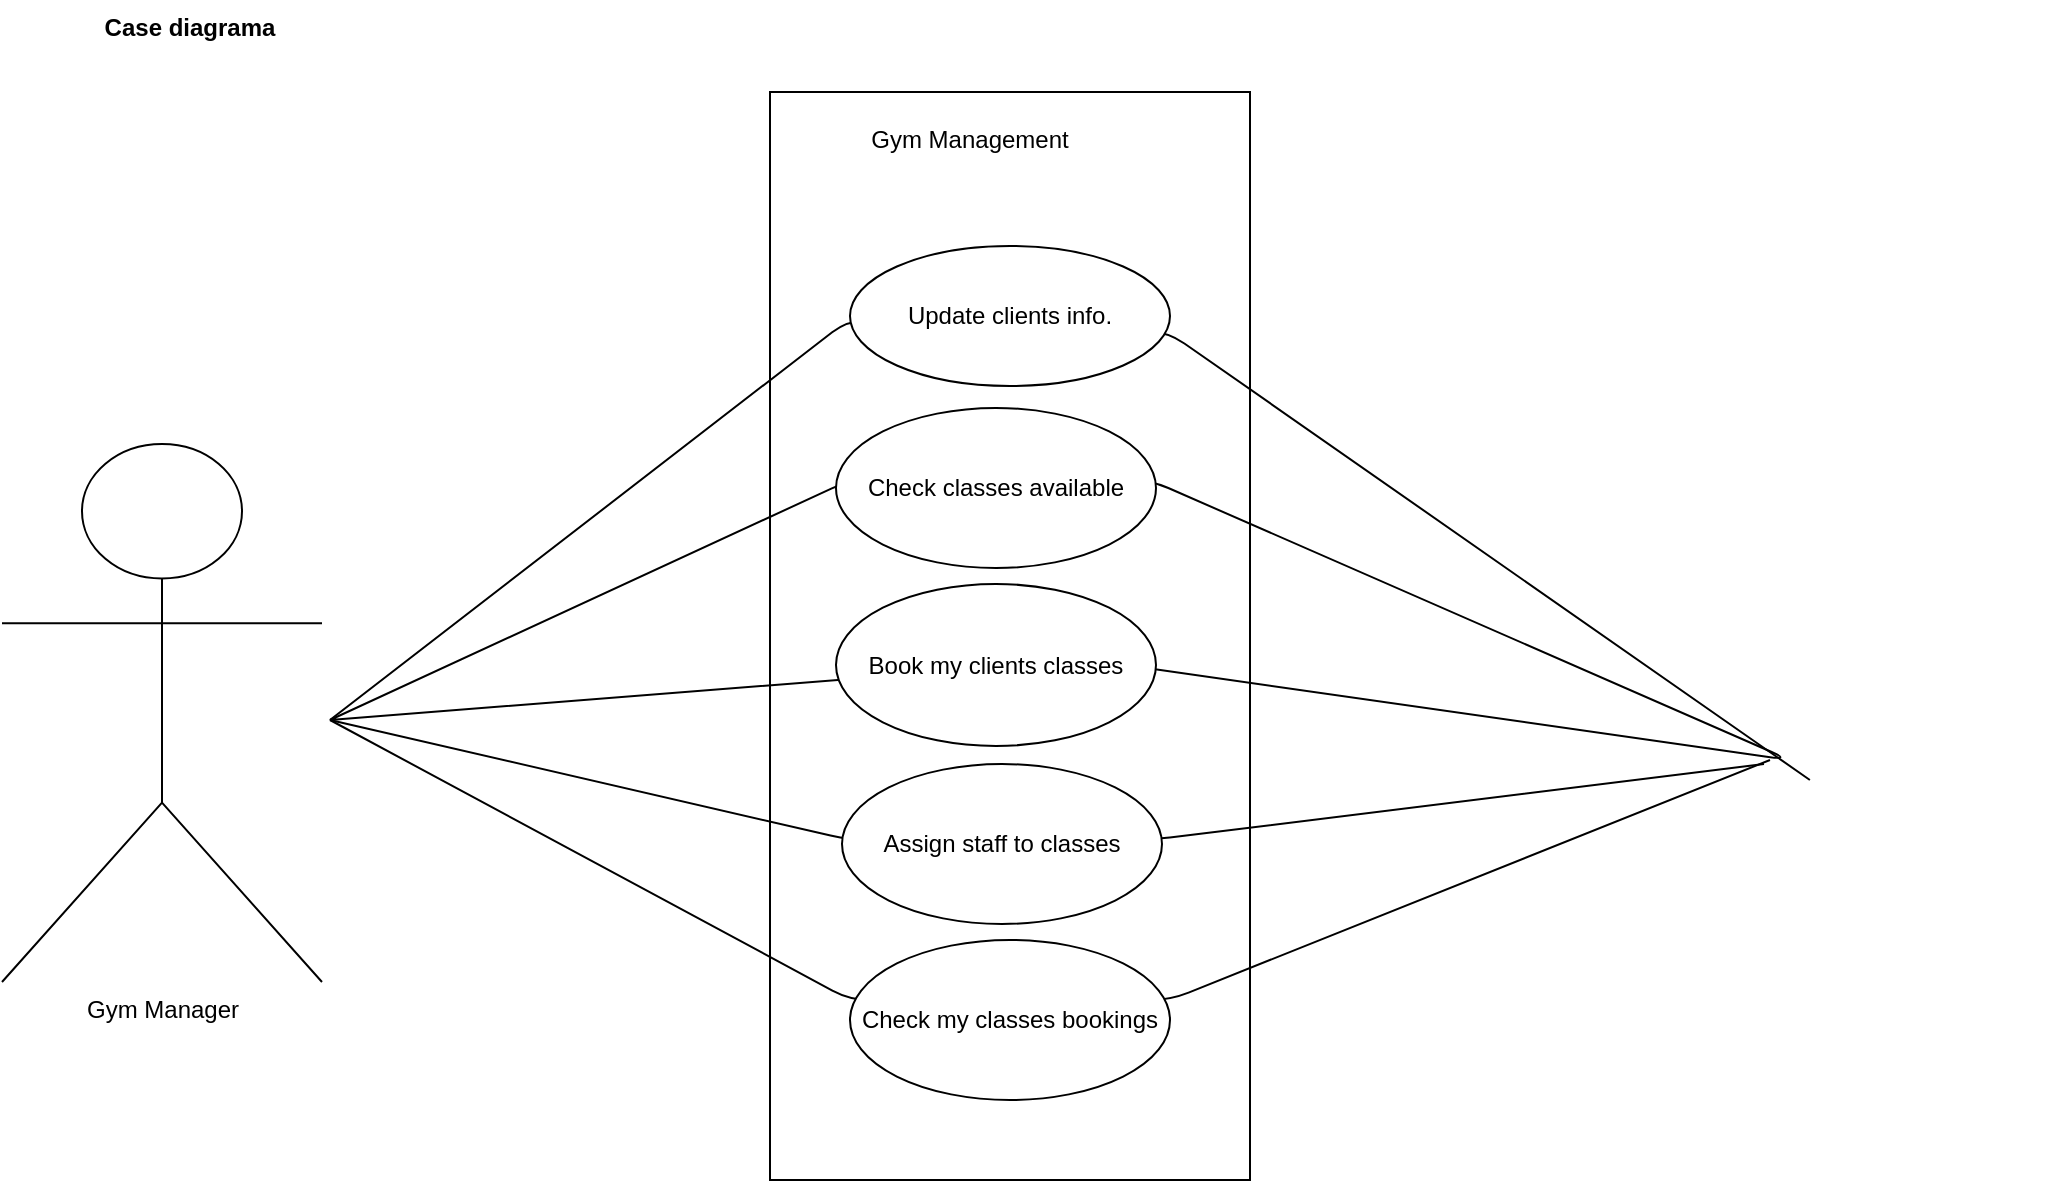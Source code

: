 <mxfile version="10.7.1" type="device"><diagram id="jSFIQ-x-wB320m3DkFy_" name="Page-1"><mxGraphModel dx="1836" dy="934" grid="1" gridSize="10" guides="1" tooltips="1" connect="1" arrows="1" fold="1" page="1" pageScale="1" pageWidth="1169" pageHeight="827" math="0" shadow="0"><root><mxCell id="0"/><mxCell id="1" parent="0"/><mxCell id="kzND4G2pINAPlI4lWoD5-70" value="" style="rounded=0;whiteSpace=wrap;html=1;" vertex="1" parent="1"><mxGeometry x="460" y="76" width="240" height="544" as="geometry"/></mxCell><mxCell id="kzND4G2pINAPlI4lWoD5-22" value="Gym Manager" style="shape=umlActor;verticalLabelPosition=bottom;labelBackgroundColor=#ffffff;verticalAlign=top;html=1;outlineConnect=0;" vertex="1" parent="1"><mxGeometry x="76" y="252" width="160" height="269" as="geometry"/></mxCell><mxCell id="kzND4G2pINAPlI4lWoD5-48" value="" style="endArrow=none;html=1;" edge="1" parent="1"><mxGeometry width="50" height="50" relative="1" as="geometry"><mxPoint x="240" y="390" as="sourcePoint"/><mxPoint x="240" y="390" as="targetPoint"/><Array as="points"><mxPoint x="500" y="270"/><mxPoint x="650" y="270"/><mxPoint x="970" y="410"/><mxPoint x="620" y="360"/></Array></mxGeometry></mxCell><mxCell id="kzND4G2pINAPlI4lWoD5-40" value="Book my clients classes" style="ellipse;whiteSpace=wrap;html=1;align=center;container=1;recursiveResize=0;treeFolding=1;" vertex="1" parent="1"><mxGeometry x="493" y="322" width="160" height="81" as="geometry"/></mxCell><mxCell id="kzND4G2pINAPlI4lWoD5-39" value="Check classes available" style="ellipse;whiteSpace=wrap;html=1;align=center;container=1;recursiveResize=0;treeFolding=1;" vertex="1" parent="1"><mxGeometry x="493" y="234" width="160" height="80" as="geometry"/></mxCell><mxCell id="kzND4G2pINAPlI4lWoD5-47" value="" style="endArrow=none;html=1;entryX=0.155;entryY=0.804;entryDx=0;entryDy=0;entryPerimeter=0;" edge="1" parent="1" target="kzND4G2pINAPlI4lWoD5-25"><mxGeometry width="50" height="50" relative="1" as="geometry"><mxPoint x="240" y="390" as="sourcePoint"/><mxPoint x="958" y="400" as="targetPoint"/><Array as="points"><mxPoint x="499" y="190"/><mxPoint x="659" y="196"/></Array></mxGeometry></mxCell><mxCell id="kzND4G2pINAPlI4lWoD5-27" value="Update clients info." style="ellipse;whiteSpace=wrap;html=1;align=center;container=1;recursiveResize=0;treeFolding=1;" vertex="1" parent="1"><mxGeometry x="500" y="153" width="160" height="70" as="geometry"/></mxCell><mxCell id="kzND4G2pINAPlI4lWoD5-25" value="" style="shape=image;html=1;verticalAlign=top;verticalLabelPosition=bottom;labelBackgroundColor=#ffffff;imageAspect=0;aspect=fixed;image=https://cdn1.iconfinder.com/data/icons/healthy-life-filled-outline-1/64/gym-sports_and_competition-architecture_and_city-fitness-architecture-building-sport-exercise-128.png" vertex="1" parent="1"><mxGeometry x="957" y="301" width="148" height="148" as="geometry"/></mxCell><mxCell id="kzND4G2pINAPlI4lWoD5-53" value="" style="endArrow=none;html=1;entryX=0;entryY=0.75;entryDx=0;entryDy=0;" edge="1" parent="1" target="kzND4G2pINAPlI4lWoD5-25"><mxGeometry width="50" height="50" relative="1" as="geometry"><mxPoint x="240" y="390" as="sourcePoint"/><mxPoint x="716" y="266" as="targetPoint"/><Array as="points"><mxPoint x="500" y="450"/><mxPoint x="650" y="450"/></Array></mxGeometry></mxCell><mxCell id="kzND4G2pINAPlI4lWoD5-41" value="Assign staff to classes" style="ellipse;whiteSpace=wrap;html=1;align=center;container=1;recursiveResize=0;treeFolding=1;" vertex="1" parent="1"><mxGeometry x="496" y="412" width="160" height="80" as="geometry"/></mxCell><mxCell id="kzND4G2pINAPlI4lWoD5-54" value="" style="endArrow=none;html=1;" edge="1" parent="1"><mxGeometry width="50" height="50" relative="1" as="geometry"><mxPoint x="240" y="390" as="sourcePoint"/><mxPoint x="960" y="410" as="targetPoint"/><Array as="points"><mxPoint x="500" y="530"/><mxPoint x="660" y="530"/></Array></mxGeometry></mxCell><mxCell id="kzND4G2pINAPlI4lWoD5-42" value="Check my classes bookings" style="ellipse;whiteSpace=wrap;html=1;align=center;container=1;recursiveResize=0;treeFolding=1;" vertex="1" parent="1"><mxGeometry x="500" y="500" width="160" height="80" as="geometry"/></mxCell><mxCell id="kzND4G2pINAPlI4lWoD5-65" value="Case diagrama" style="text;align=center;fontStyle=1;verticalAlign=middle;spacingLeft=3;spacingRight=3;strokeColor=none;rotatable=0;points=[[0,0.5],[1,0.5]];portConstraint=eastwest;" vertex="1" parent="1"><mxGeometry x="130" y="30" width="80" height="26" as="geometry"/></mxCell><mxCell id="kzND4G2pINAPlI4lWoD5-71" value="Gym Management" style="text;html=1;strokeColor=none;fillColor=none;align=center;verticalAlign=middle;whiteSpace=wrap;rounded=0;" vertex="1" parent="1"><mxGeometry x="460" y="90" width="200" height="20" as="geometry"/></mxCell></root></mxGraphModel></diagram></mxfile>